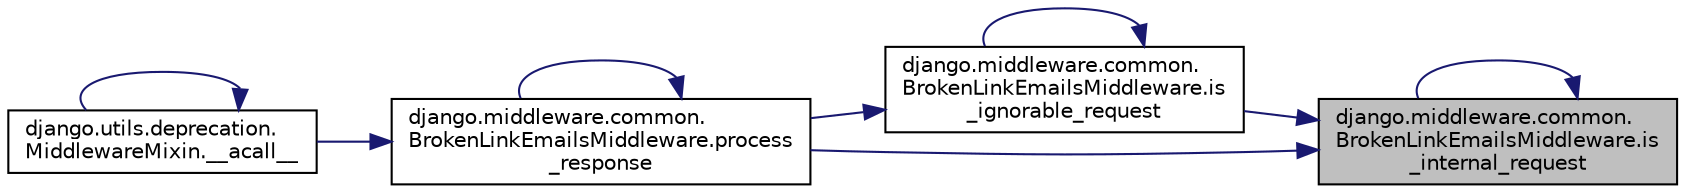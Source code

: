digraph "django.middleware.common.BrokenLinkEmailsMiddleware.is_internal_request"
{
 // LATEX_PDF_SIZE
  edge [fontname="Helvetica",fontsize="10",labelfontname="Helvetica",labelfontsize="10"];
  node [fontname="Helvetica",fontsize="10",shape=record];
  rankdir="RL";
  Node1 [label="django.middleware.common.\lBrokenLinkEmailsMiddleware.is\l_internal_request",height=0.2,width=0.4,color="black", fillcolor="grey75", style="filled", fontcolor="black",tooltip=" "];
  Node1 -> Node2 [dir="back",color="midnightblue",fontsize="10",style="solid",fontname="Helvetica"];
  Node2 [label="django.middleware.common.\lBrokenLinkEmailsMiddleware.is\l_ignorable_request",height=0.2,width=0.4,color="black", fillcolor="white", style="filled",URL="$d3/d19/classdjango_1_1middleware_1_1common_1_1_broken_link_emails_middleware.html#a153270f045b86a1de5680ad3604201e5",tooltip=" "];
  Node2 -> Node2 [dir="back",color="midnightblue",fontsize="10",style="solid",fontname="Helvetica"];
  Node2 -> Node3 [dir="back",color="midnightblue",fontsize="10",style="solid",fontname="Helvetica"];
  Node3 [label="django.middleware.common.\lBrokenLinkEmailsMiddleware.process\l_response",height=0.2,width=0.4,color="black", fillcolor="white", style="filled",URL="$d3/d19/classdjango_1_1middleware_1_1common_1_1_broken_link_emails_middleware.html#a887032fdaa3be782d46b00b2deb71fe9",tooltip=" "];
  Node3 -> Node4 [dir="back",color="midnightblue",fontsize="10",style="solid",fontname="Helvetica"];
  Node4 [label="django.utils.deprecation.\lMiddlewareMixin.__acall__",height=0.2,width=0.4,color="black", fillcolor="white", style="filled",URL="$d1/d0a/classdjango_1_1utils_1_1deprecation_1_1_middleware_mixin.html#a8266583c429d5466e12c6a7db721f3ff",tooltip=" "];
  Node4 -> Node4 [dir="back",color="midnightblue",fontsize="10",style="solid",fontname="Helvetica"];
  Node3 -> Node3 [dir="back",color="midnightblue",fontsize="10",style="solid",fontname="Helvetica"];
  Node1 -> Node1 [dir="back",color="midnightblue",fontsize="10",style="solid",fontname="Helvetica"];
  Node1 -> Node3 [dir="back",color="midnightblue",fontsize="10",style="solid",fontname="Helvetica"];
}
